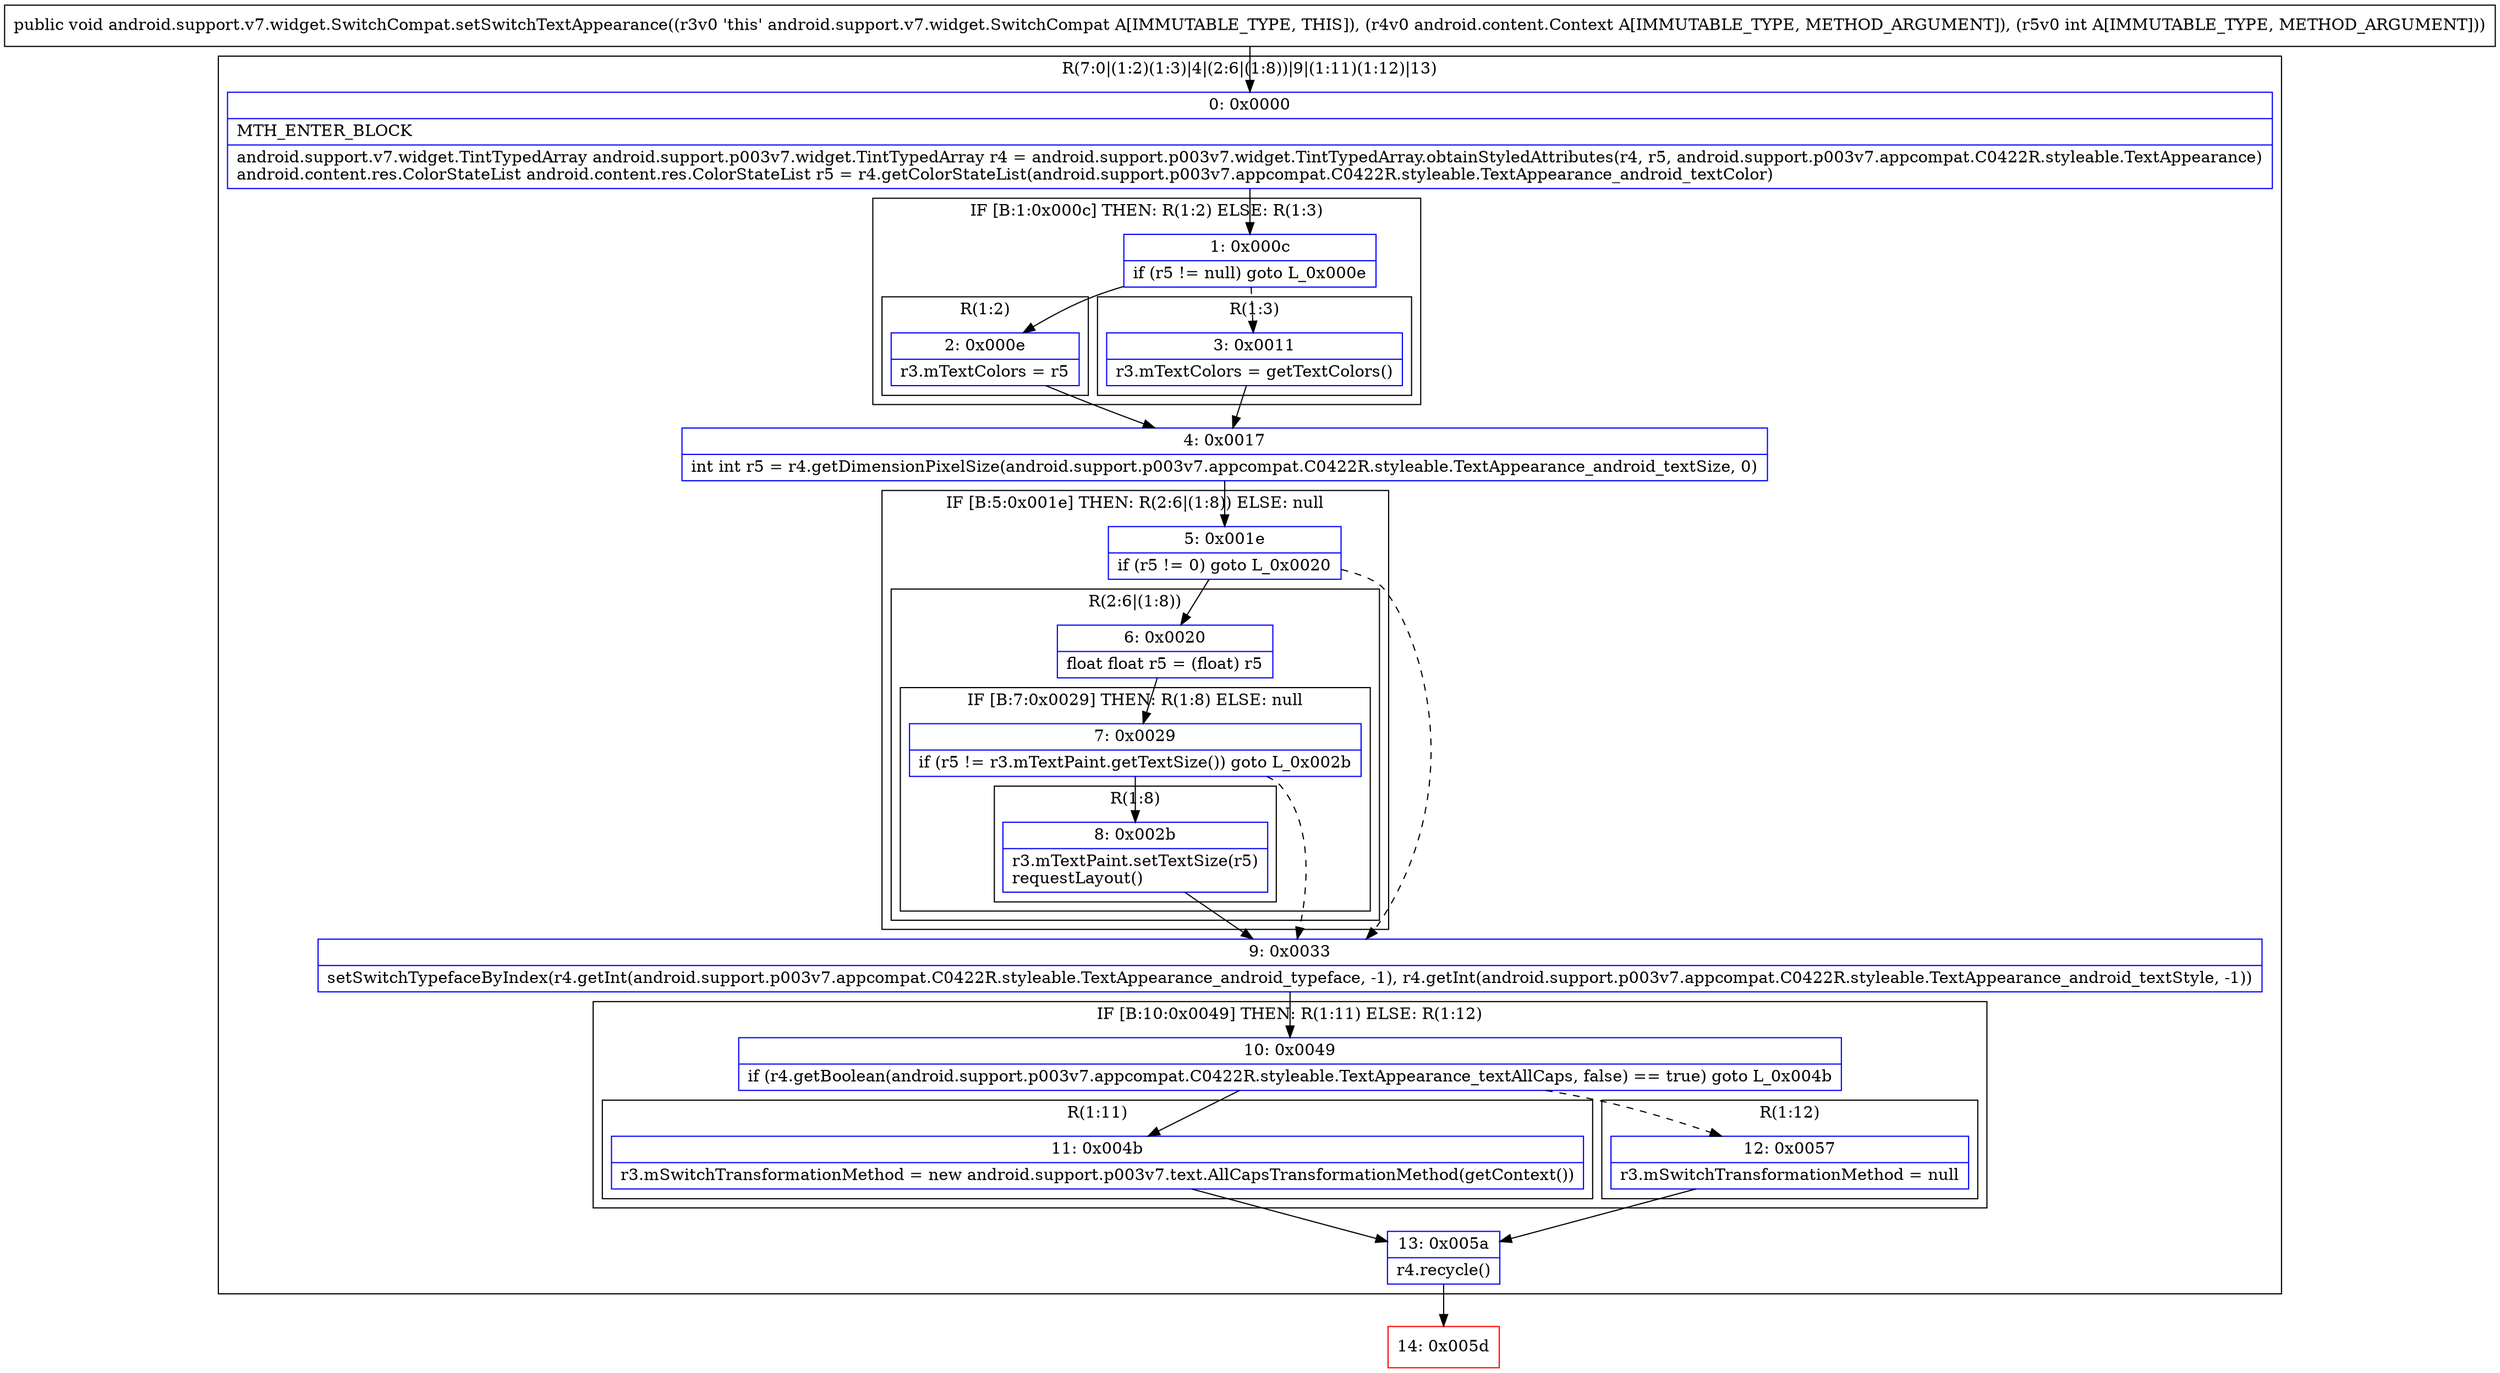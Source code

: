 digraph "CFG forandroid.support.v7.widget.SwitchCompat.setSwitchTextAppearance(Landroid\/content\/Context;I)V" {
subgraph cluster_Region_504700009 {
label = "R(7:0|(1:2)(1:3)|4|(2:6|(1:8))|9|(1:11)(1:12)|13)";
node [shape=record,color=blue];
Node_0 [shape=record,label="{0\:\ 0x0000|MTH_ENTER_BLOCK\l|android.support.v7.widget.TintTypedArray android.support.p003v7.widget.TintTypedArray r4 = android.support.p003v7.widget.TintTypedArray.obtainStyledAttributes(r4, r5, android.support.p003v7.appcompat.C0422R.styleable.TextAppearance)\landroid.content.res.ColorStateList android.content.res.ColorStateList r5 = r4.getColorStateList(android.support.p003v7.appcompat.C0422R.styleable.TextAppearance_android_textColor)\l}"];
subgraph cluster_IfRegion_1846880144 {
label = "IF [B:1:0x000c] THEN: R(1:2) ELSE: R(1:3)";
node [shape=record,color=blue];
Node_1 [shape=record,label="{1\:\ 0x000c|if (r5 != null) goto L_0x000e\l}"];
subgraph cluster_Region_794840502 {
label = "R(1:2)";
node [shape=record,color=blue];
Node_2 [shape=record,label="{2\:\ 0x000e|r3.mTextColors = r5\l}"];
}
subgraph cluster_Region_513779185 {
label = "R(1:3)";
node [shape=record,color=blue];
Node_3 [shape=record,label="{3\:\ 0x0011|r3.mTextColors = getTextColors()\l}"];
}
}
Node_4 [shape=record,label="{4\:\ 0x0017|int int r5 = r4.getDimensionPixelSize(android.support.p003v7.appcompat.C0422R.styleable.TextAppearance_android_textSize, 0)\l}"];
subgraph cluster_IfRegion_421591655 {
label = "IF [B:5:0x001e] THEN: R(2:6|(1:8)) ELSE: null";
node [shape=record,color=blue];
Node_5 [shape=record,label="{5\:\ 0x001e|if (r5 != 0) goto L_0x0020\l}"];
subgraph cluster_Region_2096190595 {
label = "R(2:6|(1:8))";
node [shape=record,color=blue];
Node_6 [shape=record,label="{6\:\ 0x0020|float float r5 = (float) r5\l}"];
subgraph cluster_IfRegion_991941930 {
label = "IF [B:7:0x0029] THEN: R(1:8) ELSE: null";
node [shape=record,color=blue];
Node_7 [shape=record,label="{7\:\ 0x0029|if (r5 != r3.mTextPaint.getTextSize()) goto L_0x002b\l}"];
subgraph cluster_Region_381628930 {
label = "R(1:8)";
node [shape=record,color=blue];
Node_8 [shape=record,label="{8\:\ 0x002b|r3.mTextPaint.setTextSize(r5)\lrequestLayout()\l}"];
}
}
}
}
Node_9 [shape=record,label="{9\:\ 0x0033|setSwitchTypefaceByIndex(r4.getInt(android.support.p003v7.appcompat.C0422R.styleable.TextAppearance_android_typeface, \-1), r4.getInt(android.support.p003v7.appcompat.C0422R.styleable.TextAppearance_android_textStyle, \-1))\l}"];
subgraph cluster_IfRegion_859492825 {
label = "IF [B:10:0x0049] THEN: R(1:11) ELSE: R(1:12)";
node [shape=record,color=blue];
Node_10 [shape=record,label="{10\:\ 0x0049|if (r4.getBoolean(android.support.p003v7.appcompat.C0422R.styleable.TextAppearance_textAllCaps, false) == true) goto L_0x004b\l}"];
subgraph cluster_Region_1095996611 {
label = "R(1:11)";
node [shape=record,color=blue];
Node_11 [shape=record,label="{11\:\ 0x004b|r3.mSwitchTransformationMethod = new android.support.p003v7.text.AllCapsTransformationMethod(getContext())\l}"];
}
subgraph cluster_Region_1173993959 {
label = "R(1:12)";
node [shape=record,color=blue];
Node_12 [shape=record,label="{12\:\ 0x0057|r3.mSwitchTransformationMethod = null\l}"];
}
}
Node_13 [shape=record,label="{13\:\ 0x005a|r4.recycle()\l}"];
}
Node_14 [shape=record,color=red,label="{14\:\ 0x005d}"];
MethodNode[shape=record,label="{public void android.support.v7.widget.SwitchCompat.setSwitchTextAppearance((r3v0 'this' android.support.v7.widget.SwitchCompat A[IMMUTABLE_TYPE, THIS]), (r4v0 android.content.Context A[IMMUTABLE_TYPE, METHOD_ARGUMENT]), (r5v0 int A[IMMUTABLE_TYPE, METHOD_ARGUMENT])) }"];
MethodNode -> Node_0;
Node_0 -> Node_1;
Node_1 -> Node_2;
Node_1 -> Node_3[style=dashed];
Node_2 -> Node_4;
Node_3 -> Node_4;
Node_4 -> Node_5;
Node_5 -> Node_6;
Node_5 -> Node_9[style=dashed];
Node_6 -> Node_7;
Node_7 -> Node_8;
Node_7 -> Node_9[style=dashed];
Node_8 -> Node_9;
Node_9 -> Node_10;
Node_10 -> Node_11;
Node_10 -> Node_12[style=dashed];
Node_11 -> Node_13;
Node_12 -> Node_13;
Node_13 -> Node_14;
}

